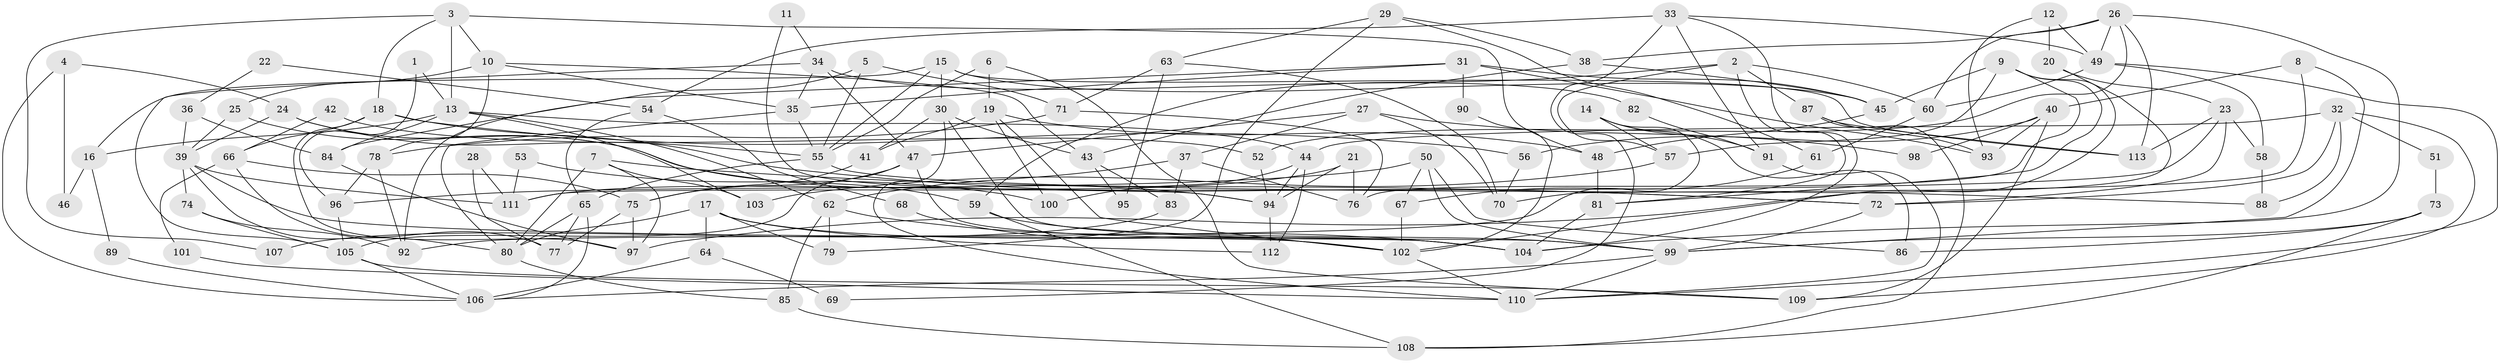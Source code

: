 // coarse degree distribution, {7: 0.1111111111111111, 5: 0.1527777777777778, 3: 0.16666666666666666, 4: 0.18055555555555555, 8: 0.09722222222222222, 6: 0.1388888888888889, 10: 0.013888888888888888, 9: 0.027777777777777776, 2: 0.09722222222222222, 11: 0.013888888888888888}
// Generated by graph-tools (version 1.1) at 2025/41/03/06/25 10:41:57]
// undirected, 113 vertices, 226 edges
graph export_dot {
graph [start="1"]
  node [color=gray90,style=filled];
  1;
  2;
  3;
  4;
  5;
  6;
  7;
  8;
  9;
  10;
  11;
  12;
  13;
  14;
  15;
  16;
  17;
  18;
  19;
  20;
  21;
  22;
  23;
  24;
  25;
  26;
  27;
  28;
  29;
  30;
  31;
  32;
  33;
  34;
  35;
  36;
  37;
  38;
  39;
  40;
  41;
  42;
  43;
  44;
  45;
  46;
  47;
  48;
  49;
  50;
  51;
  52;
  53;
  54;
  55;
  56;
  57;
  58;
  59;
  60;
  61;
  62;
  63;
  64;
  65;
  66;
  67;
  68;
  69;
  70;
  71;
  72;
  73;
  74;
  75;
  76;
  77;
  78;
  79;
  80;
  81;
  82;
  83;
  84;
  85;
  86;
  87;
  88;
  89;
  90;
  91;
  92;
  93;
  94;
  95;
  96;
  97;
  98;
  99;
  100;
  101;
  102;
  103;
  104;
  105;
  106;
  107;
  108;
  109;
  110;
  111;
  112;
  113;
  1 -- 96;
  1 -- 13;
  2 -- 60;
  2 -- 59;
  2 -- 57;
  2 -- 81;
  2 -- 87;
  3 -- 10;
  3 -- 13;
  3 -- 18;
  3 -- 48;
  3 -- 107;
  4 -- 24;
  4 -- 106;
  4 -- 46;
  5 -- 71;
  5 -- 55;
  5 -- 92;
  6 -- 55;
  6 -- 19;
  6 -- 109;
  7 -- 72;
  7 -- 97;
  7 -- 80;
  7 -- 103;
  8 -- 99;
  8 -- 40;
  8 -- 70;
  9 -- 81;
  9 -- 102;
  9 -- 45;
  9 -- 57;
  9 -- 76;
  10 -- 25;
  10 -- 35;
  10 -- 43;
  10 -- 78;
  11 -- 94;
  11 -- 34;
  12 -- 93;
  12 -- 20;
  12 -- 49;
  13 -- 103;
  13 -- 44;
  13 -- 16;
  13 -- 62;
  13 -- 84;
  14 -- 57;
  14 -- 92;
  14 -- 86;
  14 -- 91;
  15 -- 30;
  15 -- 45;
  15 -- 16;
  15 -- 55;
  15 -- 113;
  16 -- 46;
  16 -- 89;
  17 -- 104;
  17 -- 80;
  17 -- 64;
  17 -- 79;
  17 -- 112;
  18 -- 97;
  18 -- 56;
  18 -- 66;
  18 -- 72;
  19 -- 102;
  19 -- 48;
  19 -- 41;
  19 -- 100;
  20 -- 97;
  20 -- 23;
  21 -- 111;
  21 -- 76;
  21 -- 94;
  22 -- 36;
  22 -- 54;
  23 -- 113;
  23 -- 58;
  23 -- 72;
  23 -- 111;
  24 -- 39;
  24 -- 55;
  24 -- 59;
  25 -- 39;
  25 -- 94;
  26 -- 49;
  26 -- 104;
  26 -- 38;
  26 -- 52;
  26 -- 60;
  26 -- 113;
  27 -- 70;
  27 -- 47;
  27 -- 37;
  27 -- 98;
  28 -- 77;
  28 -- 111;
  29 -- 38;
  29 -- 79;
  29 -- 61;
  29 -- 63;
  30 -- 99;
  30 -- 43;
  30 -- 41;
  30 -- 110;
  31 -- 45;
  31 -- 35;
  31 -- 84;
  31 -- 90;
  31 -- 93;
  32 -- 109;
  32 -- 72;
  32 -- 44;
  32 -- 51;
  32 -- 88;
  33 -- 49;
  33 -- 91;
  33 -- 54;
  33 -- 69;
  33 -- 104;
  34 -- 47;
  34 -- 105;
  34 -- 35;
  34 -- 82;
  35 -- 55;
  35 -- 80;
  36 -- 39;
  36 -- 84;
  37 -- 62;
  37 -- 76;
  37 -- 83;
  38 -- 45;
  38 -- 43;
  39 -- 80;
  39 -- 74;
  39 -- 102;
  39 -- 111;
  40 -- 56;
  40 -- 93;
  40 -- 98;
  40 -- 109;
  41 -- 75;
  42 -- 66;
  42 -- 52;
  43 -- 83;
  43 -- 95;
  44 -- 112;
  44 -- 94;
  44 -- 100;
  45 -- 48;
  47 -- 75;
  47 -- 104;
  47 -- 105;
  48 -- 81;
  49 -- 110;
  49 -- 58;
  49 -- 60;
  50 -- 67;
  50 -- 99;
  50 -- 86;
  50 -- 96;
  51 -- 73;
  52 -- 94;
  53 -- 100;
  53 -- 111;
  54 -- 65;
  54 -- 68;
  55 -- 65;
  55 -- 88;
  56 -- 70;
  57 -- 103;
  58 -- 88;
  59 -- 108;
  59 -- 99;
  60 -- 61;
  61 -- 67;
  62 -- 85;
  62 -- 79;
  62 -- 104;
  63 -- 71;
  63 -- 70;
  63 -- 95;
  64 -- 106;
  64 -- 69;
  65 -- 106;
  65 -- 80;
  65 -- 77;
  66 -- 77;
  66 -- 75;
  66 -- 101;
  67 -- 102;
  68 -- 102;
  71 -- 78;
  71 -- 76;
  72 -- 99;
  73 -- 86;
  73 -- 99;
  73 -- 108;
  74 -- 92;
  74 -- 105;
  75 -- 77;
  75 -- 97;
  78 -- 96;
  78 -- 92;
  80 -- 85;
  81 -- 104;
  82 -- 91;
  83 -- 107;
  84 -- 97;
  85 -- 108;
  87 -- 113;
  87 -- 93;
  87 -- 108;
  89 -- 106;
  90 -- 102;
  91 -- 110;
  94 -- 112;
  96 -- 105;
  99 -- 106;
  99 -- 110;
  101 -- 110;
  102 -- 110;
  105 -- 109;
  105 -- 106;
}
